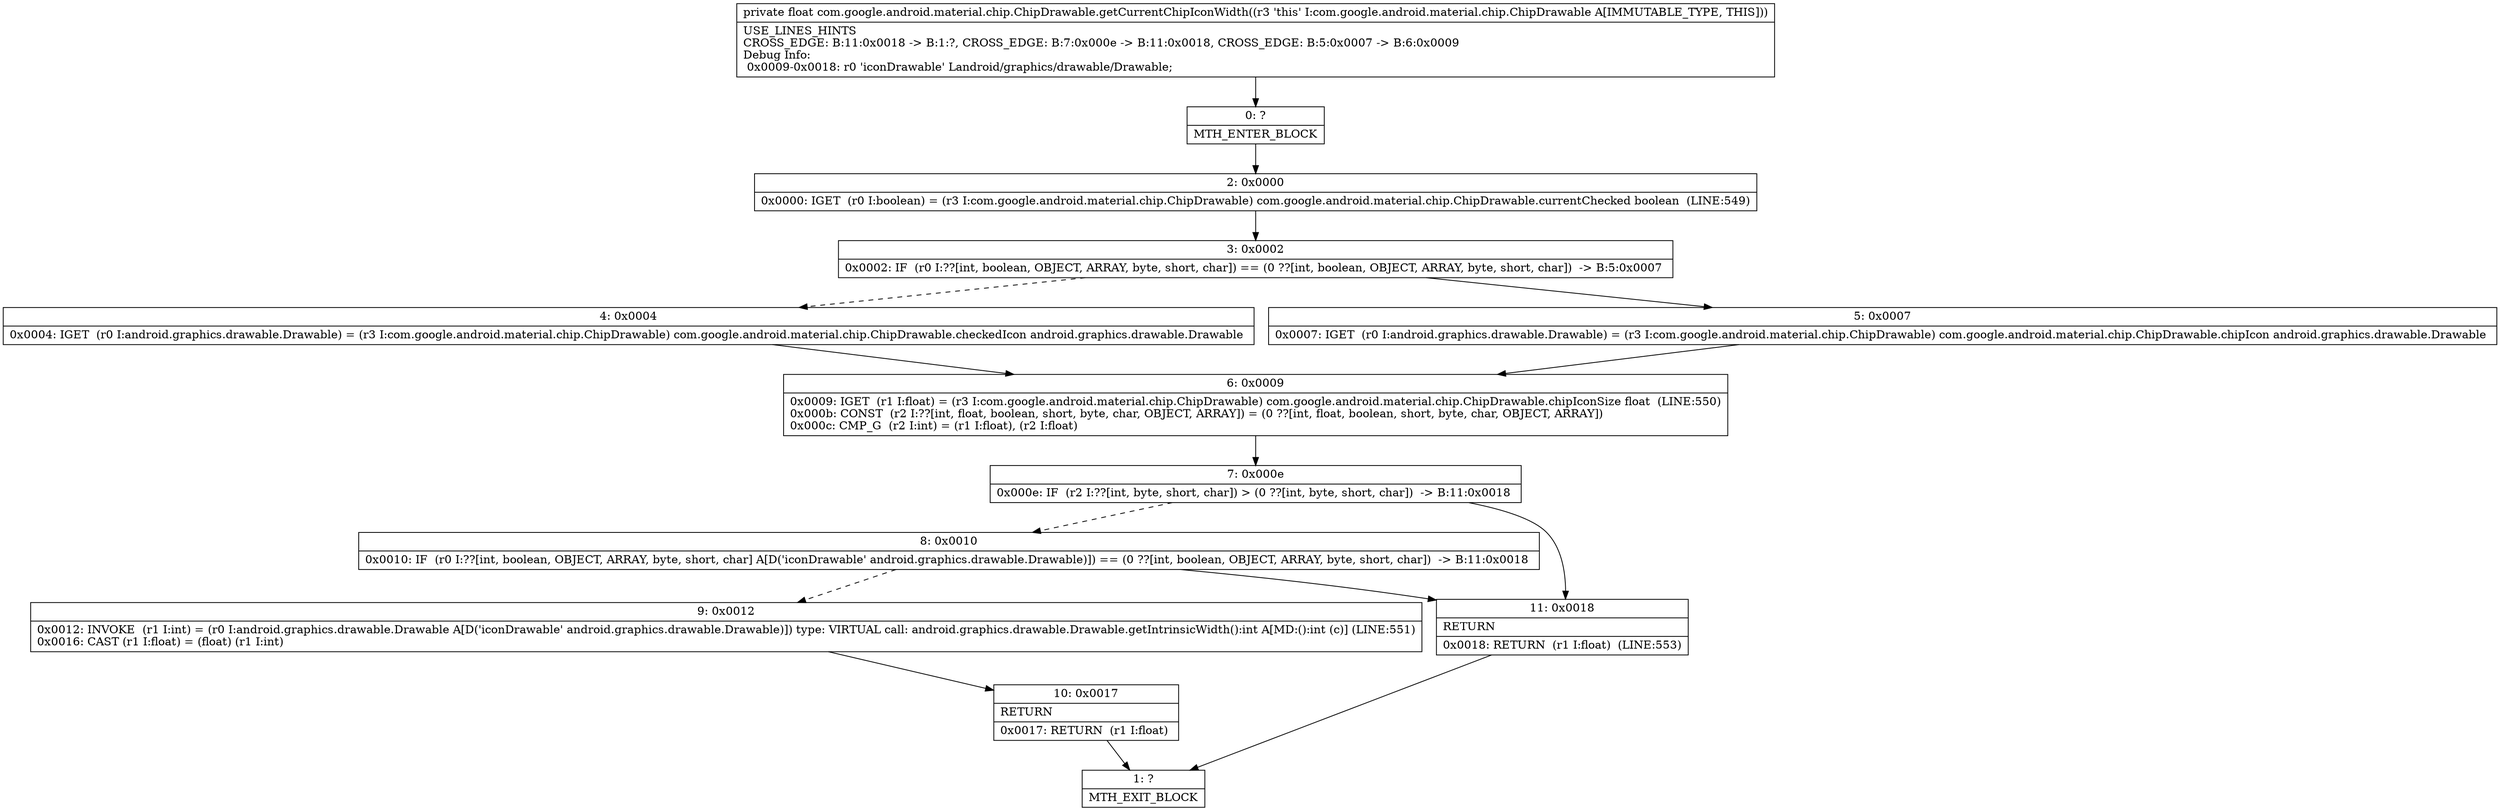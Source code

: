 digraph "CFG forcom.google.android.material.chip.ChipDrawable.getCurrentChipIconWidth()F" {
Node_0 [shape=record,label="{0\:\ ?|MTH_ENTER_BLOCK\l}"];
Node_2 [shape=record,label="{2\:\ 0x0000|0x0000: IGET  (r0 I:boolean) = (r3 I:com.google.android.material.chip.ChipDrawable) com.google.android.material.chip.ChipDrawable.currentChecked boolean  (LINE:549)\l}"];
Node_3 [shape=record,label="{3\:\ 0x0002|0x0002: IF  (r0 I:??[int, boolean, OBJECT, ARRAY, byte, short, char]) == (0 ??[int, boolean, OBJECT, ARRAY, byte, short, char])  \-\> B:5:0x0007 \l}"];
Node_4 [shape=record,label="{4\:\ 0x0004|0x0004: IGET  (r0 I:android.graphics.drawable.Drawable) = (r3 I:com.google.android.material.chip.ChipDrawable) com.google.android.material.chip.ChipDrawable.checkedIcon android.graphics.drawable.Drawable \l}"];
Node_6 [shape=record,label="{6\:\ 0x0009|0x0009: IGET  (r1 I:float) = (r3 I:com.google.android.material.chip.ChipDrawable) com.google.android.material.chip.ChipDrawable.chipIconSize float  (LINE:550)\l0x000b: CONST  (r2 I:??[int, float, boolean, short, byte, char, OBJECT, ARRAY]) = (0 ??[int, float, boolean, short, byte, char, OBJECT, ARRAY]) \l0x000c: CMP_G  (r2 I:int) = (r1 I:float), (r2 I:float) \l}"];
Node_7 [shape=record,label="{7\:\ 0x000e|0x000e: IF  (r2 I:??[int, byte, short, char]) \> (0 ??[int, byte, short, char])  \-\> B:11:0x0018 \l}"];
Node_8 [shape=record,label="{8\:\ 0x0010|0x0010: IF  (r0 I:??[int, boolean, OBJECT, ARRAY, byte, short, char] A[D('iconDrawable' android.graphics.drawable.Drawable)]) == (0 ??[int, boolean, OBJECT, ARRAY, byte, short, char])  \-\> B:11:0x0018 \l}"];
Node_9 [shape=record,label="{9\:\ 0x0012|0x0012: INVOKE  (r1 I:int) = (r0 I:android.graphics.drawable.Drawable A[D('iconDrawable' android.graphics.drawable.Drawable)]) type: VIRTUAL call: android.graphics.drawable.Drawable.getIntrinsicWidth():int A[MD:():int (c)] (LINE:551)\l0x0016: CAST (r1 I:float) = (float) (r1 I:int) \l}"];
Node_10 [shape=record,label="{10\:\ 0x0017|RETURN\l|0x0017: RETURN  (r1 I:float) \l}"];
Node_1 [shape=record,label="{1\:\ ?|MTH_EXIT_BLOCK\l}"];
Node_11 [shape=record,label="{11\:\ 0x0018|RETURN\l|0x0018: RETURN  (r1 I:float)  (LINE:553)\l}"];
Node_5 [shape=record,label="{5\:\ 0x0007|0x0007: IGET  (r0 I:android.graphics.drawable.Drawable) = (r3 I:com.google.android.material.chip.ChipDrawable) com.google.android.material.chip.ChipDrawable.chipIcon android.graphics.drawable.Drawable \l}"];
MethodNode[shape=record,label="{private float com.google.android.material.chip.ChipDrawable.getCurrentChipIconWidth((r3 'this' I:com.google.android.material.chip.ChipDrawable A[IMMUTABLE_TYPE, THIS]))  | USE_LINES_HINTS\lCROSS_EDGE: B:11:0x0018 \-\> B:1:?, CROSS_EDGE: B:7:0x000e \-\> B:11:0x0018, CROSS_EDGE: B:5:0x0007 \-\> B:6:0x0009\lDebug Info:\l  0x0009\-0x0018: r0 'iconDrawable' Landroid\/graphics\/drawable\/Drawable;\l}"];
MethodNode -> Node_0;Node_0 -> Node_2;
Node_2 -> Node_3;
Node_3 -> Node_4[style=dashed];
Node_3 -> Node_5;
Node_4 -> Node_6;
Node_6 -> Node_7;
Node_7 -> Node_8[style=dashed];
Node_7 -> Node_11;
Node_8 -> Node_9[style=dashed];
Node_8 -> Node_11;
Node_9 -> Node_10;
Node_10 -> Node_1;
Node_11 -> Node_1;
Node_5 -> Node_6;
}

